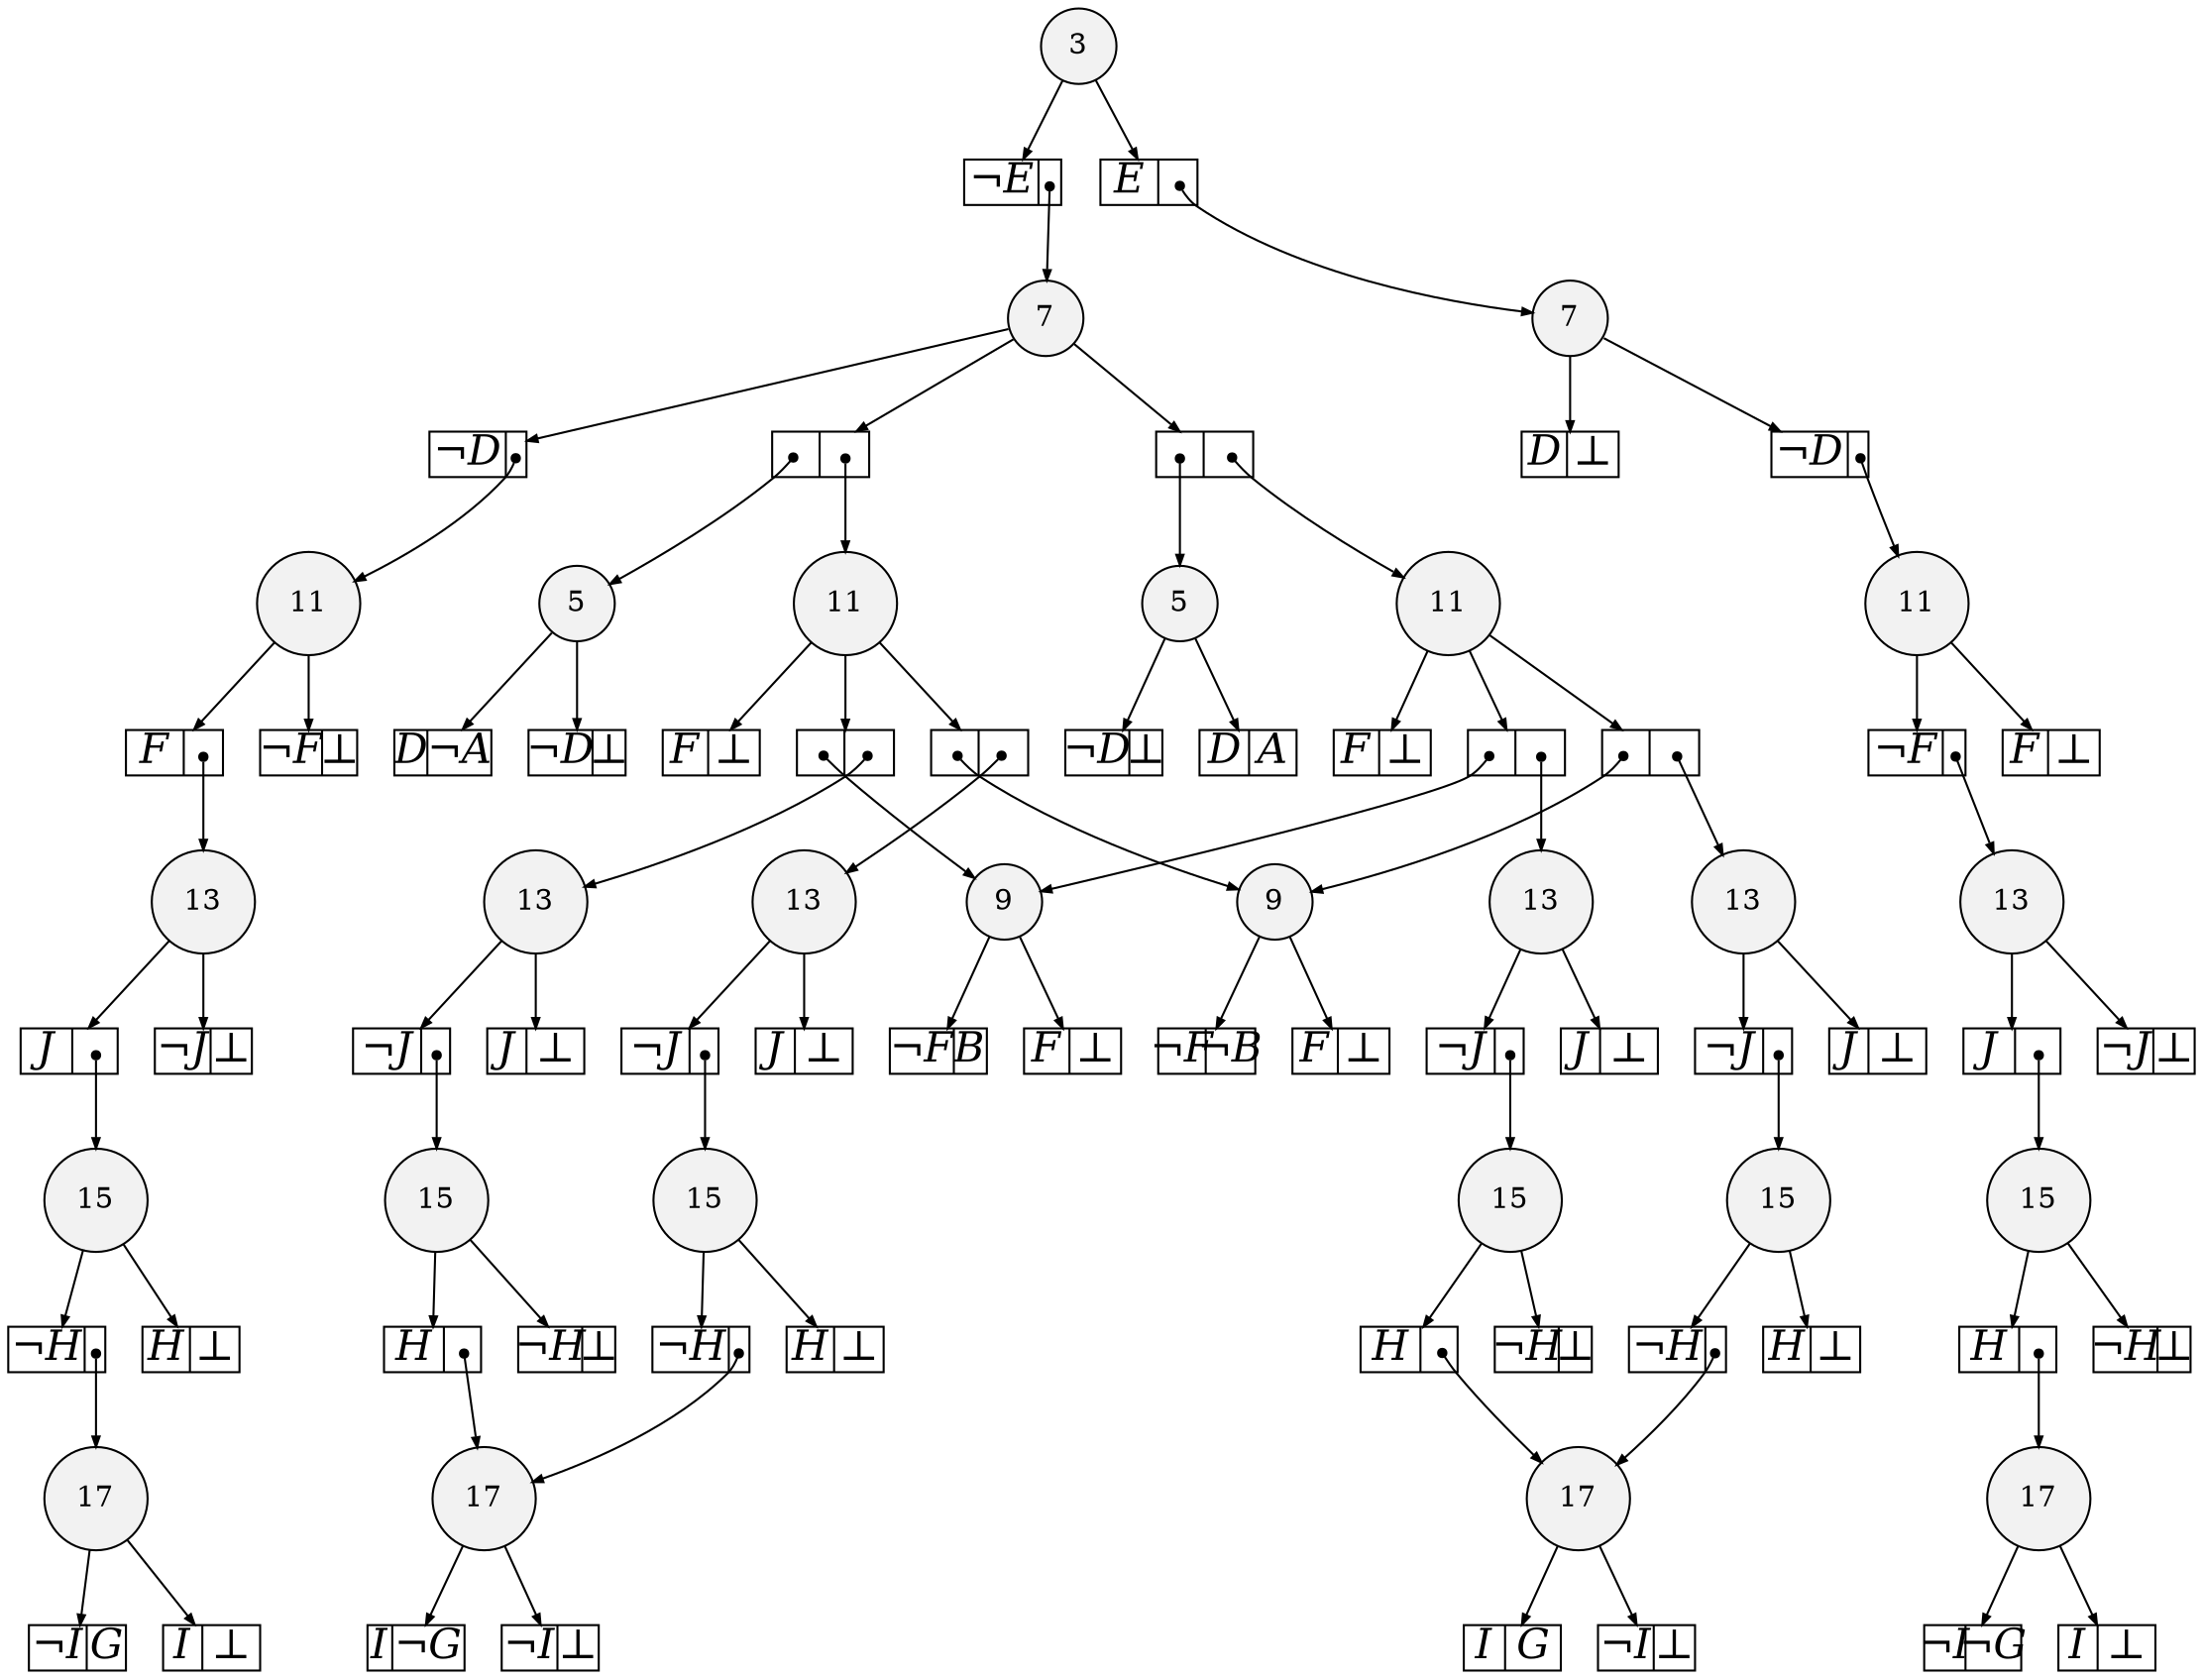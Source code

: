 
digraph sdd {

overlap=false

{rank=same; n188 n1509 n325 n266 }
{rank=same; n1527 n1489 n1524 n1511 n1173 n1174 }
{rank=same; n1528 n1490 n1525 n1512 n1419 n1418 }
{rank=same; n1529 n1526 n1500 n1044 }
{rank=same; n1478 n1479 }
{rank=same; n1530 n1445 }
{rank=same; n954 n627 }
{rank=same; n1531 }

n188 [label= "17",style=filled,fillcolor=gray95,shape=circle,height=.25,width=.25]; 
n188e0
      [label= "<L>I|<R>&not;G",
      shape=record,
      fontsize=20,
      fontname="Times-Italic",
      fillcolor=white,
      style=filled,
      fixedsize=true,
      height=.30, 
      width=.65];

n188->n188e0 [arrowsize=.50];
n188e1
      [label= "<L>&not;I|<R>&#8869;",
      shape=record,
      fontsize=20,
      fontname="Times-Italic",
      fillcolor=white,
      style=filled,
      fixedsize=true,
      height=.30, 
      width=.65];

n188->n188e1 [arrowsize=.50];
n1509 [label= "17",style=filled,fillcolor=gray95,shape=circle,height=.25,width=.25]; 
n1509e0
      [label= "<L>I|<R>G",
      shape=record,
      fontsize=20,
      fontname="Times-Italic",
      fillcolor=white,
      style=filled,
      fixedsize=true,
      height=.30, 
      width=.65];

n1509->n1509e0 [arrowsize=.50];
n1509e1
      [label= "<L>&not;I|<R>&#8869;",
      shape=record,
      fontsize=20,
      fontname="Times-Italic",
      fillcolor=white,
      style=filled,
      fixedsize=true,
      height=.30, 
      width=.65];

n1509->n1509e1 [arrowsize=.50];
n325 [label= "17",style=filled,fillcolor=gray95,shape=circle,height=.25,width=.25]; 
n325e0
      [label= "<L>&not;I|<R>G",
      shape=record,
      fontsize=20,
      fontname="Times-Italic",
      fillcolor=white,
      style=filled,
      fixedsize=true,
      height=.30, 
      width=.65];

n325->n325e0 [arrowsize=.50];
n325e1
      [label= "<L>I|<R>&#8869;",
      shape=record,
      fontsize=20,
      fontname="Times-Italic",
      fillcolor=white,
      style=filled,
      fixedsize=true,
      height=.30, 
      width=.65];

n325->n325e1 [arrowsize=.50];
n266 [label= "17",style=filled,fillcolor=gray95,shape=circle,height=.25,width=.25]; 
n266e0
      [label= "<L>&not;I|<R>&not;G",
      shape=record,
      fontsize=20,
      fontname="Times-Italic",
      fillcolor=white,
      style=filled,
      fixedsize=true,
      height=.30, 
      width=.65];

n266->n266e0 [arrowsize=.50];
n266e1
      [label= "<L>I|<R>&#8869;",
      shape=record,
      fontsize=20,
      fontname="Times-Italic",
      fillcolor=white,
      style=filled,
      fixedsize=true,
      height=.30, 
      width=.65];

n266->n266e1 [arrowsize=.50];
n1527 [label= "15",style=filled,fillcolor=gray95,shape=circle,height=.25,width=.25]; 
n1527e0
      [label= "<L>H|<R>",
      shape=record,
      fontsize=20,
      fontname="Times-Italic",
      fillcolor=white,
      style=filled,
      fixedsize=true,
      height=.30, 
      width=.65];

n1527->n1527e0 [arrowsize=.50];
n1527e0:R:c->n188 [arrowsize=.50,tailclip=false,arrowtail=dot,dir=both];
n1527e1
      [label= "<L>&not;H|<R>&#8869;",
      shape=record,
      fontsize=20,
      fontname="Times-Italic",
      fillcolor=white,
      style=filled,
      fixedsize=true,
      height=.30, 
      width=.65];

n1527->n1527e1 [arrowsize=.50];
n1489 [label= "15",style=filled,fillcolor=gray95,shape=circle,height=.25,width=.25]; 
n1489e0
      [label= "<L>&not;H|<R>",
      shape=record,
      fontsize=20,
      fontname="Times-Italic",
      fillcolor=white,
      style=filled,
      fixedsize=true,
      height=.30, 
      width=.65];

n1489->n1489e0 [arrowsize=.50];
n1489e0:R:c->n188 [arrowsize=.50,tailclip=false,arrowtail=dot,dir=both];
n1489e1
      [label= "<L>H|<R>&#8869;",
      shape=record,
      fontsize=20,
      fontname="Times-Italic",
      fillcolor=white,
      style=filled,
      fixedsize=true,
      height=.30, 
      width=.65];

n1489->n1489e1 [arrowsize=.50];
n1524 [label= "15",style=filled,fillcolor=gray95,shape=circle,height=.25,width=.25]; 
n1524e0
      [label= "<L>H|<R>",
      shape=record,
      fontsize=20,
      fontname="Times-Italic",
      fillcolor=white,
      style=filled,
      fixedsize=true,
      height=.30, 
      width=.65];

n1524->n1524e0 [arrowsize=.50];
n1524e0:R:c->n1509 [arrowsize=.50,tailclip=false,arrowtail=dot,dir=both];
n1524e1
      [label= "<L>&not;H|<R>&#8869;",
      shape=record,
      fontsize=20,
      fontname="Times-Italic",
      fillcolor=white,
      style=filled,
      fixedsize=true,
      height=.30, 
      width=.65];

n1524->n1524e1 [arrowsize=.50];
n1511 [label= "15",style=filled,fillcolor=gray95,shape=circle,height=.25,width=.25]; 
n1511e0
      [label= "<L>&not;H|<R>",
      shape=record,
      fontsize=20,
      fontname="Times-Italic",
      fillcolor=white,
      style=filled,
      fixedsize=true,
      height=.30, 
      width=.65];

n1511->n1511e0 [arrowsize=.50];
n1511e0:R:c->n1509 [arrowsize=.50,tailclip=false,arrowtail=dot,dir=both];
n1511e1
      [label= "<L>H|<R>&#8869;",
      shape=record,
      fontsize=20,
      fontname="Times-Italic",
      fillcolor=white,
      style=filled,
      fixedsize=true,
      height=.30, 
      width=.65];

n1511->n1511e1 [arrowsize=.50];
n1173 [label= "15",style=filled,fillcolor=gray95,shape=circle,height=.25,width=.25]; 
n1173e0
      [label= "<L>&not;H|<R>",
      shape=record,
      fontsize=20,
      fontname="Times-Italic",
      fillcolor=white,
      style=filled,
      fixedsize=true,
      height=.30, 
      width=.65];

n1173->n1173e0 [arrowsize=.50];
n1173e0:R:c->n325 [arrowsize=.50,tailclip=false,arrowtail=dot,dir=both];
n1173e1
      [label= "<L>H|<R>&#8869;",
      shape=record,
      fontsize=20,
      fontname="Times-Italic",
      fillcolor=white,
      style=filled,
      fixedsize=true,
      height=.30, 
      width=.65];

n1173->n1173e1 [arrowsize=.50];
n1174 [label= "15",style=filled,fillcolor=gray95,shape=circle,height=.25,width=.25]; 
n1174e0
      [label= "<L>H|<R>",
      shape=record,
      fontsize=20,
      fontname="Times-Italic",
      fillcolor=white,
      style=filled,
      fixedsize=true,
      height=.30, 
      width=.65];

n1174->n1174e0 [arrowsize=.50];
n1174e0:R:c->n266 [arrowsize=.50,tailclip=false,arrowtail=dot,dir=both];
n1174e1
      [label= "<L>&not;H|<R>&#8869;",
      shape=record,
      fontsize=20,
      fontname="Times-Italic",
      fillcolor=white,
      style=filled,
      fixedsize=true,
      height=.30, 
      width=.65];

n1174->n1174e1 [arrowsize=.50];
n1528 [label= "13",style=filled,fillcolor=gray95,shape=circle,height=.25,width=.25]; 
n1528e0
      [label= "<L>&not;J|<R>",
      shape=record,
      fontsize=20,
      fontname="Times-Italic",
      fillcolor=white,
      style=filled,
      fixedsize=true,
      height=.30, 
      width=.65];

n1528->n1528e0 [arrowsize=.50];
n1528e0:R:c->n1527 [arrowsize=.50,tailclip=false,arrowtail=dot,dir=both];
n1528e1
      [label= "<L>J|<R>&#8869;",
      shape=record,
      fontsize=20,
      fontname="Times-Italic",
      fillcolor=white,
      style=filled,
      fixedsize=true,
      height=.30, 
      width=.65];

n1528->n1528e1 [arrowsize=.50];
n1490 [label= "13",style=filled,fillcolor=gray95,shape=circle,height=.25,width=.25]; 
n1490e0
      [label= "<L>&not;J|<R>",
      shape=record,
      fontsize=20,
      fontname="Times-Italic",
      fillcolor=white,
      style=filled,
      fixedsize=true,
      height=.30, 
      width=.65];

n1490->n1490e0 [arrowsize=.50];
n1490e0:R:c->n1489 [arrowsize=.50,tailclip=false,arrowtail=dot,dir=both];
n1490e1
      [label= "<L>J|<R>&#8869;",
      shape=record,
      fontsize=20,
      fontname="Times-Italic",
      fillcolor=white,
      style=filled,
      fixedsize=true,
      height=.30, 
      width=.65];

n1490->n1490e1 [arrowsize=.50];
n1525 [label= "13",style=filled,fillcolor=gray95,shape=circle,height=.25,width=.25]; 
n1525e0
      [label= "<L>&not;J|<R>",
      shape=record,
      fontsize=20,
      fontname="Times-Italic",
      fillcolor=white,
      style=filled,
      fixedsize=true,
      height=.30, 
      width=.65];

n1525->n1525e0 [arrowsize=.50];
n1525e0:R:c->n1524 [arrowsize=.50,tailclip=false,arrowtail=dot,dir=both];
n1525e1
      [label= "<L>J|<R>&#8869;",
      shape=record,
      fontsize=20,
      fontname="Times-Italic",
      fillcolor=white,
      style=filled,
      fixedsize=true,
      height=.30, 
      width=.65];

n1525->n1525e1 [arrowsize=.50];
n1512 [label= "13",style=filled,fillcolor=gray95,shape=circle,height=.25,width=.25]; 
n1512e0
      [label= "<L>&not;J|<R>",
      shape=record,
      fontsize=20,
      fontname="Times-Italic",
      fillcolor=white,
      style=filled,
      fixedsize=true,
      height=.30, 
      width=.65];

n1512->n1512e0 [arrowsize=.50];
n1512e0:R:c->n1511 [arrowsize=.50,tailclip=false,arrowtail=dot,dir=both];
n1512e1
      [label= "<L>J|<R>&#8869;",
      shape=record,
      fontsize=20,
      fontname="Times-Italic",
      fillcolor=white,
      style=filled,
      fixedsize=true,
      height=.30, 
      width=.65];

n1512->n1512e1 [arrowsize=.50];
n1419 [label= "13",style=filled,fillcolor=gray95,shape=circle,height=.25,width=.25]; 
n1419e0
      [label= "<L>J|<R>",
      shape=record,
      fontsize=20,
      fontname="Times-Italic",
      fillcolor=white,
      style=filled,
      fixedsize=true,
      height=.30, 
      width=.65];

n1419->n1419e0 [arrowsize=.50];
n1419e0:R:c->n1173 [arrowsize=.50,tailclip=false,arrowtail=dot,dir=both];
n1419e1
      [label= "<L>&not;J|<R>&#8869;",
      shape=record,
      fontsize=20,
      fontname="Times-Italic",
      fillcolor=white,
      style=filled,
      fixedsize=true,
      height=.30, 
      width=.65];

n1419->n1419e1 [arrowsize=.50];
n1418 [label= "13",style=filled,fillcolor=gray95,shape=circle,height=.25,width=.25]; 
n1418e0
      [label= "<L>J|<R>",
      shape=record,
      fontsize=20,
      fontname="Times-Italic",
      fillcolor=white,
      style=filled,
      fixedsize=true,
      height=.30, 
      width=.65];

n1418->n1418e0 [arrowsize=.50];
n1418e0:R:c->n1174 [arrowsize=.50,tailclip=false,arrowtail=dot,dir=both];
n1418e1
      [label= "<L>&not;J|<R>&#8869;",
      shape=record,
      fontsize=20,
      fontname="Times-Italic",
      fillcolor=white,
      style=filled,
      fixedsize=true,
      height=.30, 
      width=.65];

n1418->n1418e1 [arrowsize=.50];
n1529 [label= "11",style=filled,fillcolor=gray95,shape=circle,height=.25,width=.25]; 
n1529e0
      [label= "<L>|<R>",
      shape=record,
      fontsize=20,
      fontname="Times-Italic",
      fillcolor=white,
      style=filled,
      fixedsize=true,
      height=.30, 
      width=.65];

n1529->n1529e0 [arrowsize=.50];
n1529e0:L:c->n1478 [arrowsize=.50,tailclip=false,arrowtail=dot,dir=both];
n1529e0:R:c->n1528 [arrowsize=.50,tailclip=false,arrowtail=dot,dir=both];
n1529e1
      [label= "<L>|<R>",
      shape=record,
      fontsize=20,
      fontname="Times-Italic",
      fillcolor=white,
      style=filled,
      fixedsize=true,
      height=.30, 
      width=.65];

n1529->n1529e1 [arrowsize=.50];
n1529e1:L:c->n1479 [arrowsize=.50,tailclip=false,arrowtail=dot,dir=both];
n1529e1:R:c->n1490 [arrowsize=.50,tailclip=false,arrowtail=dot,dir=both];
n1529e2
      [label= "<L>F|<R>&#8869;",
      shape=record,
      fontsize=20,
      fontname="Times-Italic",
      fillcolor=white,
      style=filled,
      fixedsize=true,
      height=.30, 
      width=.65];

n1529->n1529e2 [arrowsize=.50];
n1526 [label= "11",style=filled,fillcolor=gray95,shape=circle,height=.25,width=.25]; 
n1526e0
      [label= "<L>|<R>",
      shape=record,
      fontsize=20,
      fontname="Times-Italic",
      fillcolor=white,
      style=filled,
      fixedsize=true,
      height=.30, 
      width=.65];

n1526->n1526e0 [arrowsize=.50];
n1526e0:L:c->n1478 [arrowsize=.50,tailclip=false,arrowtail=dot,dir=both];
n1526e0:R:c->n1525 [arrowsize=.50,tailclip=false,arrowtail=dot,dir=both];
n1526e1
      [label= "<L>|<R>",
      shape=record,
      fontsize=20,
      fontname="Times-Italic",
      fillcolor=white,
      style=filled,
      fixedsize=true,
      height=.30, 
      width=.65];

n1526->n1526e1 [arrowsize=.50];
n1526e1:L:c->n1479 [arrowsize=.50,tailclip=false,arrowtail=dot,dir=both];
n1526e1:R:c->n1512 [arrowsize=.50,tailclip=false,arrowtail=dot,dir=both];
n1526e2
      [label= "<L>F|<R>&#8869;",
      shape=record,
      fontsize=20,
      fontname="Times-Italic",
      fillcolor=white,
      style=filled,
      fixedsize=true,
      height=.30, 
      width=.65];

n1526->n1526e2 [arrowsize=.50];
n1500 [label= "11",style=filled,fillcolor=gray95,shape=circle,height=.25,width=.25]; 
n1500e0
      [label= "<L>F|<R>",
      shape=record,
      fontsize=20,
      fontname="Times-Italic",
      fillcolor=white,
      style=filled,
      fixedsize=true,
      height=.30, 
      width=.65];

n1500->n1500e0 [arrowsize=.50];
n1500e0:R:c->n1419 [arrowsize=.50,tailclip=false,arrowtail=dot,dir=both];
n1500e1
      [label= "<L>&not;F|<R>&#8869;",
      shape=record,
      fontsize=20,
      fontname="Times-Italic",
      fillcolor=white,
      style=filled,
      fixedsize=true,
      height=.30, 
      width=.65];

n1500->n1500e1 [arrowsize=.50];
n1044 [label= "11",style=filled,fillcolor=gray95,shape=circle,height=.25,width=.25]; 
n1044e0
      [label= "<L>&not;F|<R>",
      shape=record,
      fontsize=20,
      fontname="Times-Italic",
      fillcolor=white,
      style=filled,
      fixedsize=true,
      height=.30, 
      width=.65];

n1044->n1044e0 [arrowsize=.50];
n1044e0:R:c->n1418 [arrowsize=.50,tailclip=false,arrowtail=dot,dir=both];
n1044e1
      [label= "<L>F|<R>&#8869;",
      shape=record,
      fontsize=20,
      fontname="Times-Italic",
      fillcolor=white,
      style=filled,
      fixedsize=true,
      height=.30, 
      width=.65];

n1044->n1044e1 [arrowsize=.50];
n1478 [label= "9",style=filled,fillcolor=gray95,shape=circle,height=.25,width=.25]; 
n1478e0
      [label= "<L>&not;F|<R>B",
      shape=record,
      fontsize=20,
      fontname="Times-Italic",
      fillcolor=white,
      style=filled,
      fixedsize=true,
      height=.30, 
      width=.65];

n1478->n1478e0 [arrowsize=.50];
n1478e1
      [label= "<L>F|<R>&#8869;",
      shape=record,
      fontsize=20,
      fontname="Times-Italic",
      fillcolor=white,
      style=filled,
      fixedsize=true,
      height=.30, 
      width=.65];

n1478->n1478e1 [arrowsize=.50];
n1479 [label= "9",style=filled,fillcolor=gray95,shape=circle,height=.25,width=.25]; 
n1479e0
      [label= "<L>&not;F|<R>&not;B",
      shape=record,
      fontsize=20,
      fontname="Times-Italic",
      fillcolor=white,
      style=filled,
      fixedsize=true,
      height=.30, 
      width=.65];

n1479->n1479e0 [arrowsize=.50];
n1479e1
      [label= "<L>F|<R>&#8869;",
      shape=record,
      fontsize=20,
      fontname="Times-Italic",
      fillcolor=white,
      style=filled,
      fixedsize=true,
      height=.30, 
      width=.65];

n1479->n1479e1 [arrowsize=.50];
n1530 [label= "7",style=filled,fillcolor=gray95,shape=circle,height=.25,width=.25]; 
n1530e0
      [label= "<L>|<R>",
      shape=record,
      fontsize=20,
      fontname="Times-Italic",
      fillcolor=white,
      style=filled,
      fixedsize=true,
      height=.30, 
      width=.65];

n1530->n1530e0 [arrowsize=.50];
n1530e0:L:c->n954 [arrowsize=.50,tailclip=false,arrowtail=dot,dir=both];
n1530e0:R:c->n1529 [arrowsize=.50,tailclip=false,arrowtail=dot,dir=both];
n1530e1
      [label= "<L>|<R>",
      shape=record,
      fontsize=20,
      fontname="Times-Italic",
      fillcolor=white,
      style=filled,
      fixedsize=true,
      height=.30, 
      width=.65];

n1530->n1530e1 [arrowsize=.50];
n1530e1:L:c->n627 [arrowsize=.50,tailclip=false,arrowtail=dot,dir=both];
n1530e1:R:c->n1526 [arrowsize=.50,tailclip=false,arrowtail=dot,dir=both];
n1530e2
      [label= "<L>&not;D|<R>",
      shape=record,
      fontsize=20,
      fontname="Times-Italic",
      fillcolor=white,
      style=filled,
      fixedsize=true,
      height=.30, 
      width=.65];

n1530->n1530e2 [arrowsize=.50];
n1530e2:R:c->n1500 [arrowsize=.50,tailclip=false,arrowtail=dot,dir=both];
n1445 [label= "7",style=filled,fillcolor=gray95,shape=circle,height=.25,width=.25]; 
n1445e0
      [label= "<L>&not;D|<R>",
      shape=record,
      fontsize=20,
      fontname="Times-Italic",
      fillcolor=white,
      style=filled,
      fixedsize=true,
      height=.30, 
      width=.65];

n1445->n1445e0 [arrowsize=.50];
n1445e0:R:c->n1044 [arrowsize=.50,tailclip=false,arrowtail=dot,dir=both];
n1445e1
      [label= "<L>D|<R>&#8869;",
      shape=record,
      fontsize=20,
      fontname="Times-Italic",
      fillcolor=white,
      style=filled,
      fixedsize=true,
      height=.30, 
      width=.65];

n1445->n1445e1 [arrowsize=.50];
n954 [label= "5",style=filled,fillcolor=gray95,shape=circle,height=.25,width=.25]; 
n954e0
      [label= "<L>D|<R>&not;A",
      shape=record,
      fontsize=20,
      fontname="Times-Italic",
      fillcolor=white,
      style=filled,
      fixedsize=true,
      height=.30, 
      width=.65];

n954->n954e0 [arrowsize=.50];
n954e1
      [label= "<L>&not;D|<R>&#8869;",
      shape=record,
      fontsize=20,
      fontname="Times-Italic",
      fillcolor=white,
      style=filled,
      fixedsize=true,
      height=.30, 
      width=.65];

n954->n954e1 [arrowsize=.50];
n627 [label= "5",style=filled,fillcolor=gray95,shape=circle,height=.25,width=.25]; 
n627e0
      [label= "<L>D|<R>A",
      shape=record,
      fontsize=20,
      fontname="Times-Italic",
      fillcolor=white,
      style=filled,
      fixedsize=true,
      height=.30, 
      width=.65];

n627->n627e0 [arrowsize=.50];
n627e1
      [label= "<L>&not;D|<R>&#8869;",
      shape=record,
      fontsize=20,
      fontname="Times-Italic",
      fillcolor=white,
      style=filled,
      fixedsize=true,
      height=.30, 
      width=.65];

n627->n627e1 [arrowsize=.50];
n1531 [label= "3",style=filled,fillcolor=gray95,shape=circle,height=.25,width=.25]; 
n1531e0
      [label= "<L>&not;E|<R>",
      shape=record,
      fontsize=20,
      fontname="Times-Italic",
      fillcolor=white,
      style=filled,
      fixedsize=true,
      height=.30, 
      width=.65];

n1531->n1531e0 [arrowsize=.50];
n1531e0:R:c->n1530 [arrowsize=.50,tailclip=false,arrowtail=dot,dir=both];
n1531e1
      [label= "<L>E|<R>",
      shape=record,
      fontsize=20,
      fontname="Times-Italic",
      fillcolor=white,
      style=filled,
      fixedsize=true,
      height=.30, 
      width=.65];

n1531->n1531e1 [arrowsize=.50];
n1531e1:R:c->n1445 [arrowsize=.50,tailclip=false,arrowtail=dot,dir=both];


}